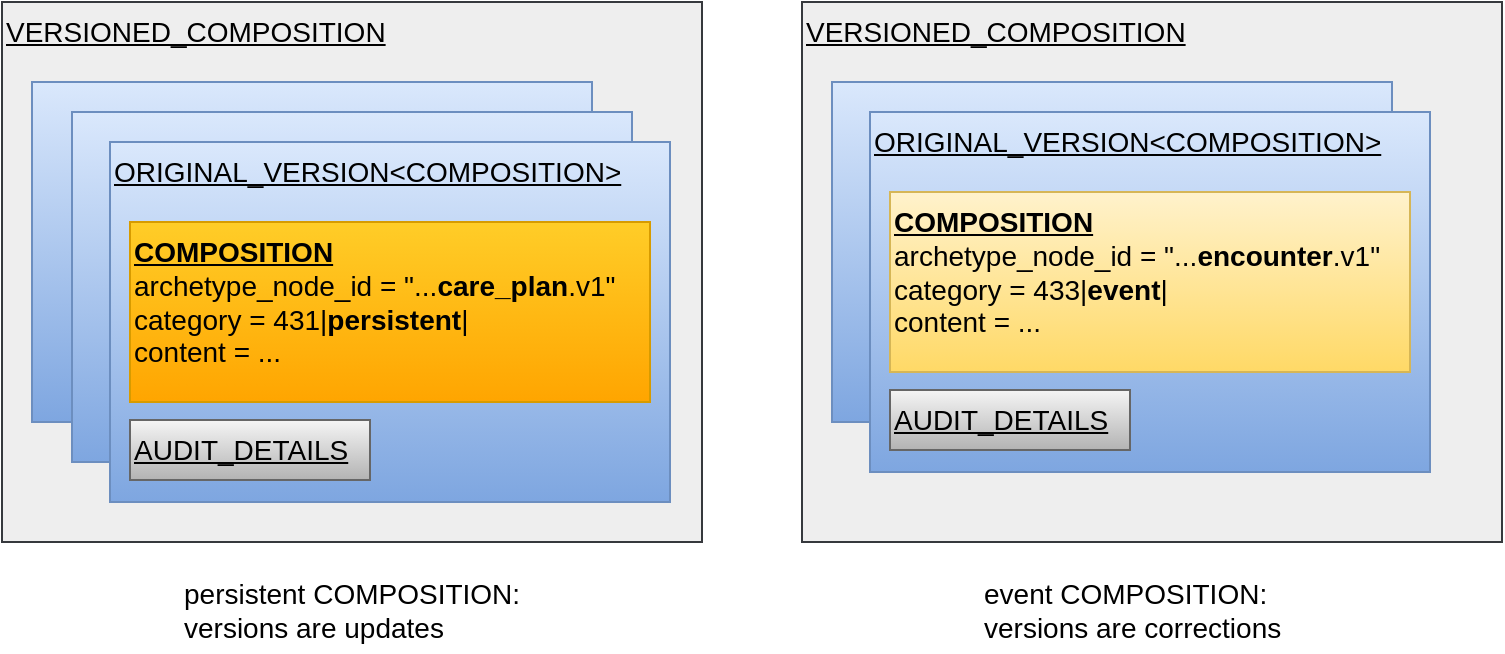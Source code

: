 <mxfile version="12.1.3" type="device" pages="1"><diagram id="Ipy5a6JUwnwC102qDjiA" name="Page-1"><mxGraphModel dx="1030" dy="705" grid="1" gridSize="10" guides="1" tooltips="1" connect="1" arrows="1" fold="1" page="1" pageScale="1" pageWidth="1169" pageHeight="827" math="0" shadow="0"><root><mxCell id="0"/><mxCell id="1" parent="0"/><mxCell id="qDFtoAM4QETea1y4RNJC-1" value="&lt;u&gt;&lt;span&gt;VERSIONED_COMPOSITION&lt;/span&gt;&lt;/u&gt;&lt;br&gt;" style="rounded=0;whiteSpace=wrap;html=1;fontSize=14;verticalAlign=top;align=left;fillColor=#eeeeee;strokeColor=#36393d;fontStyle=0" parent="1" vertex="1"><mxGeometry x="40" y="40" width="350" height="270" as="geometry"/></mxCell><mxCell id="qDFtoAM4QETea1y4RNJC-13" value="" style="group;fillColor=#dae8fc;strokeColor=#6c8ebf;gradientColor=#7ea6e0;" parent="1" vertex="1" connectable="0"><mxGeometry x="55" y="80" width="280" height="170" as="geometry"/></mxCell><mxCell id="qDFtoAM4QETea1y4RNJC-2" value="" style="rounded=0;whiteSpace=wrap;html=1;fontSize=14;verticalAlign=top;align=left;fillColor=#dae8fc;strokeColor=#6c8ebf;gradientColor=#7ea6e0;" parent="qDFtoAM4QETea1y4RNJC-13" vertex="1"><mxGeometry width="280" height="170" as="geometry"/></mxCell><mxCell id="qDFtoAM4QETea1y4RNJC-6" value="" style="rounded=0;whiteSpace=wrap;html=1;fontSize=14;verticalAlign=top;align=left;fillColor=#fff2cc;strokeColor=#d6b656;gradientColor=#ffd966;" parent="qDFtoAM4QETea1y4RNJC-13" vertex="1"><mxGeometry x="70" y="72.25" width="190" height="59.5" as="geometry"/></mxCell><mxCell id="qDFtoAM4QETea1y4RNJC-12" value="" style="group" parent="qDFtoAM4QETea1y4RNJC-13" vertex="1" connectable="0"><mxGeometry x="89" y="79.9" width="89" height="45.9" as="geometry"/></mxCell><mxCell id="qDFtoAM4QETea1y4RNJC-7" value="" style="rounded=0;whiteSpace=wrap;html=1;fontSize=14;align=left;fillColor=#f8cecc;strokeColor=#b85450;" parent="qDFtoAM4QETea1y4RNJC-12" vertex="1"><mxGeometry width="30" height="8.5" as="geometry"/></mxCell><mxCell id="qDFtoAM4QETea1y4RNJC-10" style="edgeStyle=orthogonalEdgeStyle;rounded=0;orthogonalLoop=1;jettySize=auto;html=1;exitX=0.5;exitY=1;exitDx=0;exitDy=0;entryX=0;entryY=0.5;entryDx=0;entryDy=0;fontSize=14;endArrow=none;endFill=0;" parent="qDFtoAM4QETea1y4RNJC-12" source="qDFtoAM4QETea1y4RNJC-7" edge="1"><mxGeometry relative="1" as="geometry"><mxPoint x="59" y="25.5" as="targetPoint"/></mxGeometry></mxCell><mxCell id="qDFtoAM4QETea1y4RNJC-11" style="edgeStyle=orthogonalEdgeStyle;rounded=0;orthogonalLoop=1;jettySize=auto;html=1;exitX=0.5;exitY=1;exitDx=0;exitDy=0;entryX=0;entryY=0.5;entryDx=0;entryDy=0;endArrow=none;endFill=0;fontSize=14;" parent="qDFtoAM4QETea1y4RNJC-12" source="qDFtoAM4QETea1y4RNJC-7" edge="1"><mxGeometry relative="1" as="geometry"><mxPoint x="59" y="41.65" as="targetPoint"/></mxGeometry></mxCell><mxCell id="qDFtoAM4QETea1y4RNJC-14" value="" style="group;fillColor=#dae8fc;strokeColor=#6c8ebf;gradientColor=#7ea6e0;" parent="1" vertex="1" connectable="0"><mxGeometry x="75" y="95" width="280" height="175" as="geometry"/></mxCell><mxCell id="qDFtoAM4QETea1y4RNJC-15" value="" style="rounded=0;whiteSpace=wrap;html=1;fontSize=14;verticalAlign=top;align=left;fillColor=#dae8fc;strokeColor=#6c8ebf;gradientColor=#7ea6e0;" parent="qDFtoAM4QETea1y4RNJC-14" vertex="1"><mxGeometry width="280" height="175" as="geometry"/></mxCell><mxCell id="qDFtoAM4QETea1y4RNJC-18" value="" style="rounded=0;whiteSpace=wrap;html=1;fontSize=14;verticalAlign=top;align=left;fillColor=#fff2cc;strokeColor=#d6b656;gradientColor=#ffd966;" parent="qDFtoAM4QETea1y4RNJC-14" vertex="1"><mxGeometry x="70" y="70" width="190" height="61.25" as="geometry"/></mxCell><mxCell id="qDFtoAM4QETea1y4RNJC-19" value="" style="group" parent="qDFtoAM4QETea1y4RNJC-14" vertex="1" connectable="0"><mxGeometry x="89" y="77.875" width="89" height="47.25" as="geometry"/></mxCell><mxCell id="qDFtoAM4QETea1y4RNJC-20" value="" style="rounded=0;whiteSpace=wrap;html=1;fontSize=14;align=left;fillColor=#f8cecc;strokeColor=#b85450;" parent="qDFtoAM4QETea1y4RNJC-19" vertex="1"><mxGeometry width="30" height="8.75" as="geometry"/></mxCell><mxCell id="qDFtoAM4QETea1y4RNJC-25" value="" style="group;fontStyle=1" parent="1" vertex="1" connectable="0"><mxGeometry x="94" y="110" width="280" height="200" as="geometry"/></mxCell><mxCell id="qDFtoAM4QETea1y4RNJC-26" value="&lt;u&gt;ORIGINAL_VERSION&amp;lt;COMPOSITION&amp;gt;&lt;/u&gt;" style="rounded=0;whiteSpace=wrap;html=1;fontSize=14;verticalAlign=top;align=left;fillColor=#dae8fc;strokeColor=#6c8ebf;gradientColor=#7ea6e0;" parent="qDFtoAM4QETea1y4RNJC-25" vertex="1"><mxGeometry width="280" height="180" as="geometry"/></mxCell><mxCell id="qDFtoAM4QETea1y4RNJC-27" value="&lt;b&gt;&lt;u&gt;COMPOSITION&lt;/u&gt;&lt;/b&gt;&lt;br&gt;archetype_node_id = &quot;...&lt;b&gt;care_plan&lt;/b&gt;.v1&quot;&lt;br&gt;category = 431|&lt;b&gt;persistent&lt;/b&gt;|&lt;br&gt;content = ..." style="rounded=0;whiteSpace=wrap;html=1;fontSize=14;verticalAlign=top;align=left;fillColor=#ffcd28;strokeColor=#d79b00;gradientColor=#ffa500;" parent="qDFtoAM4QETea1y4RNJC-25" vertex="1"><mxGeometry x="10" y="40" width="260" height="90" as="geometry"/></mxCell><mxCell id="qDFtoAM4QETea1y4RNJC-28" value="&lt;span style=&quot;font-weight: normal&quot;&gt;&lt;u&gt;AUDIT_DETAILS&lt;/u&gt;&lt;/span&gt;" style="rounded=0;whiteSpace=wrap;html=1;fontSize=14;verticalAlign=top;align=left;fillColor=#f5f5f5;strokeColor=#666666;gradientColor=#b3b3b3;fontStyle=1" parent="qDFtoAM4QETea1y4RNJC-25" vertex="1"><mxGeometry x="10" y="139" width="120" height="30" as="geometry"/></mxCell><mxCell id="auwJF7oN06-9zfajjM2E-1" value="persistent COMPOSITION:&lt;br&gt;versions are updates" style="text;html=1;resizable=0;points=[];autosize=1;align=left;verticalAlign=top;spacingTop=-4;fontSize=14;fontColor=#000000;" vertex="1" parent="1"><mxGeometry x="129" y="325" width="180" height="40" as="geometry"/></mxCell><mxCell id="auwJF7oN06-9zfajjM2E-2" value="&lt;u&gt;&lt;span&gt;VERSIONED_COMPOSITION&lt;/span&gt;&lt;/u&gt;&lt;br&gt;" style="rounded=0;whiteSpace=wrap;html=1;fontSize=14;verticalAlign=top;align=left;fillColor=#eeeeee;strokeColor=#36393d;fontStyle=0" vertex="1" parent="1"><mxGeometry x="440" y="40" width="350" height="270" as="geometry"/></mxCell><mxCell id="auwJF7oN06-9zfajjM2E-3" value="" style="group;fillColor=#dae8fc;strokeColor=#6c8ebf;gradientColor=#7ea6e0;" vertex="1" connectable="0" parent="1"><mxGeometry x="455" y="80" width="280" height="170" as="geometry"/></mxCell><mxCell id="auwJF7oN06-9zfajjM2E-4" value="" style="rounded=0;whiteSpace=wrap;html=1;fontSize=14;verticalAlign=top;align=left;fillColor=#dae8fc;strokeColor=#6c8ebf;gradientColor=#7ea6e0;" vertex="1" parent="auwJF7oN06-9zfajjM2E-3"><mxGeometry width="280" height="170" as="geometry"/></mxCell><mxCell id="auwJF7oN06-9zfajjM2E-5" value="" style="rounded=0;whiteSpace=wrap;html=1;fontSize=14;verticalAlign=top;align=left;fillColor=#fff2cc;strokeColor=#d6b656;gradientColor=#ffd966;" vertex="1" parent="auwJF7oN06-9zfajjM2E-3"><mxGeometry x="50" y="57.25" width="190" height="59.5" as="geometry"/></mxCell><mxCell id="auwJF7oN06-9zfajjM2E-6" value="" style="group" vertex="1" connectable="0" parent="auwJF7oN06-9zfajjM2E-3"><mxGeometry x="69" y="64.9" width="89" height="45.9" as="geometry"/></mxCell><mxCell id="auwJF7oN06-9zfajjM2E-7" value="" style="rounded=0;whiteSpace=wrap;html=1;fontSize=14;align=left;fillColor=#f8cecc;strokeColor=#b85450;" vertex="1" parent="auwJF7oN06-9zfajjM2E-6"><mxGeometry width="30" height="8.5" as="geometry"/></mxCell><mxCell id="auwJF7oN06-9zfajjM2E-8" style="edgeStyle=orthogonalEdgeStyle;rounded=0;orthogonalLoop=1;jettySize=auto;html=1;exitX=0.5;exitY=1;exitDx=0;exitDy=0;entryX=0;entryY=0.5;entryDx=0;entryDy=0;fontSize=14;endArrow=none;endFill=0;" edge="1" parent="auwJF7oN06-9zfajjM2E-6" source="auwJF7oN06-9zfajjM2E-7"><mxGeometry relative="1" as="geometry"><mxPoint x="59" y="25.5" as="targetPoint"/></mxGeometry></mxCell><mxCell id="auwJF7oN06-9zfajjM2E-9" style="edgeStyle=orthogonalEdgeStyle;rounded=0;orthogonalLoop=1;jettySize=auto;html=1;exitX=0.5;exitY=1;exitDx=0;exitDy=0;entryX=0;entryY=0.5;entryDx=0;entryDy=0;endArrow=none;endFill=0;fontSize=14;" edge="1" parent="auwJF7oN06-9zfajjM2E-6" source="auwJF7oN06-9zfajjM2E-7"><mxGeometry relative="1" as="geometry"><mxPoint x="59" y="41.65" as="targetPoint"/></mxGeometry></mxCell><mxCell id="auwJF7oN06-9zfajjM2E-15" value="" style="group;fontStyle=1" vertex="1" connectable="0" parent="1"><mxGeometry x="474" y="95" width="280" height="200" as="geometry"/></mxCell><mxCell id="auwJF7oN06-9zfajjM2E-16" value="&lt;u&gt;ORIGINAL_VERSION&amp;lt;COMPOSITION&amp;gt;&lt;/u&gt;" style="rounded=0;whiteSpace=wrap;html=1;fontSize=14;verticalAlign=top;align=left;fillColor=#dae8fc;strokeColor=#6c8ebf;gradientColor=#7ea6e0;" vertex="1" parent="auwJF7oN06-9zfajjM2E-15"><mxGeometry width="280" height="180" as="geometry"/></mxCell><mxCell id="auwJF7oN06-9zfajjM2E-17" value="&lt;b&gt;&lt;u&gt;COMPOSITION&lt;/u&gt;&lt;/b&gt;&lt;br&gt;archetype_node_id = &quot;...&lt;b&gt;encounter&lt;/b&gt;.v1&quot;&lt;br&gt;category = 433|&lt;b&gt;event&lt;/b&gt;|&lt;br&gt;content = ..." style="rounded=0;whiteSpace=wrap;html=1;fontSize=14;verticalAlign=top;align=left;fillColor=#fff2cc;strokeColor=#d6b656;gradientColor=#ffd966;" vertex="1" parent="auwJF7oN06-9zfajjM2E-15"><mxGeometry x="10" y="40" width="260" height="90" as="geometry"/></mxCell><mxCell id="auwJF7oN06-9zfajjM2E-18" value="&lt;span style=&quot;font-weight: normal&quot;&gt;&lt;u&gt;AUDIT_DETAILS&lt;/u&gt;&lt;/span&gt;" style="rounded=0;whiteSpace=wrap;html=1;fontSize=14;verticalAlign=top;align=left;fillColor=#f5f5f5;strokeColor=#666666;gradientColor=#b3b3b3;fontStyle=1" vertex="1" parent="auwJF7oN06-9zfajjM2E-15"><mxGeometry x="10" y="139" width="120" height="30" as="geometry"/></mxCell><mxCell id="auwJF7oN06-9zfajjM2E-19" value="event COMPOSITION:&lt;br&gt;versions are corrections" style="text;html=1;resizable=0;points=[];autosize=1;align=left;verticalAlign=top;spacingTop=-4;fontSize=14;fontColor=#000000;" vertex="1" parent="1"><mxGeometry x="529" y="325" width="160" height="40" as="geometry"/></mxCell></root></mxGraphModel></diagram></mxfile>